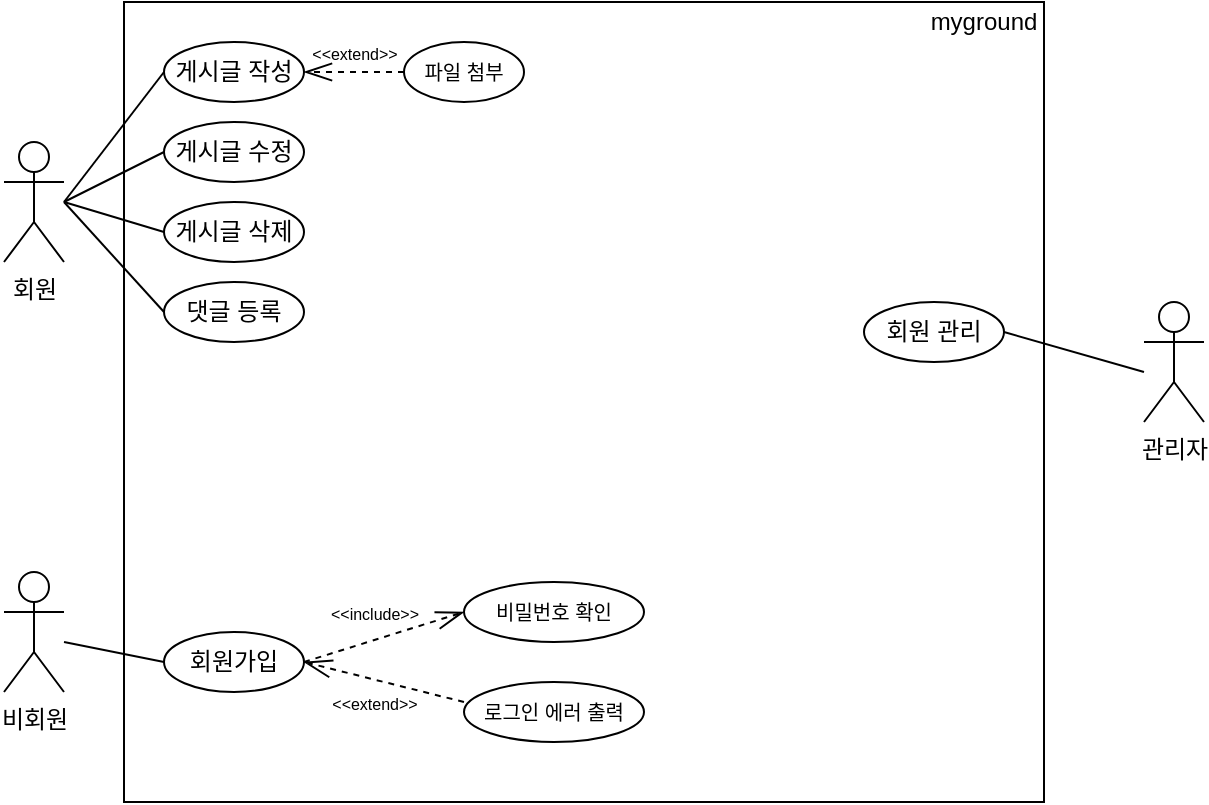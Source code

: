 <mxfile version="21.3.7" type="device">
  <diagram name="Page-1" id="pqZHBYLue5E-2CGR6Sth">
    <mxGraphModel dx="1399" dy="776" grid="1" gridSize="10" guides="1" tooltips="1" connect="1" arrows="1" fold="1" page="1" pageScale="1" pageWidth="850" pageHeight="1100" math="0" shadow="0">
      <root>
        <mxCell id="0" />
        <mxCell id="1" parent="0" />
        <mxCell id="rPPE6D7CYE3MI8lcNoz3-1" value="회원" style="shape=umlActor;verticalLabelPosition=bottom;verticalAlign=top;html=1;outlineConnect=0;" vertex="1" parent="1">
          <mxGeometry x="80" y="270" width="30" height="60" as="geometry" />
        </mxCell>
        <mxCell id="rPPE6D7CYE3MI8lcNoz3-3" value="회원가입" style="ellipse;whiteSpace=wrap;html=1;" vertex="1" parent="1">
          <mxGeometry x="160" y="515" width="70" height="30" as="geometry" />
        </mxCell>
        <mxCell id="rPPE6D7CYE3MI8lcNoz3-4" value="&lt;font style=&quot;font-size: 10px;&quot;&gt;비밀번호 확인&lt;/font&gt;" style="ellipse;whiteSpace=wrap;html=1;" vertex="1" parent="1">
          <mxGeometry x="310" y="490" width="90" height="30" as="geometry" />
        </mxCell>
        <mxCell id="rPPE6D7CYE3MI8lcNoz3-5" value="&lt;font style=&quot;font-size: 10px;&quot;&gt;로그인 에러 출력&lt;/font&gt;" style="ellipse;whiteSpace=wrap;html=1;" vertex="1" parent="1">
          <mxGeometry x="310" y="540" width="90" height="30" as="geometry" />
        </mxCell>
        <mxCell id="rPPE6D7CYE3MI8lcNoz3-7" value="" style="endArrow=openThin;dashed=1;endFill=0;endSize=12;html=1;rounded=0;exitX=1;exitY=0.5;exitDx=0;exitDy=0;entryX=0;entryY=0.5;entryDx=0;entryDy=0;" edge="1" parent="1" source="rPPE6D7CYE3MI8lcNoz3-3" target="rPPE6D7CYE3MI8lcNoz3-4">
          <mxGeometry width="160" relative="1" as="geometry">
            <mxPoint x="220" y="555" as="sourcePoint" />
            <mxPoint x="380" y="555" as="targetPoint" />
          </mxGeometry>
        </mxCell>
        <mxCell id="rPPE6D7CYE3MI8lcNoz3-8" value="" style="endArrow=openThin;dashed=1;endFill=0;endSize=12;html=1;rounded=0;exitX=0;exitY=0.333;exitDx=0;exitDy=0;entryX=1;entryY=0.5;entryDx=0;entryDy=0;exitPerimeter=0;" edge="1" parent="1" source="rPPE6D7CYE3MI8lcNoz3-5" target="rPPE6D7CYE3MI8lcNoz3-3">
          <mxGeometry width="160" relative="1" as="geometry">
            <mxPoint x="240" y="540" as="sourcePoint" />
            <mxPoint x="280" y="520" as="targetPoint" />
          </mxGeometry>
        </mxCell>
        <mxCell id="rPPE6D7CYE3MI8lcNoz3-9" value="&lt;font style=&quot;font-size: 8px;&quot;&gt;&amp;lt;&amp;lt;include&amp;gt;&amp;gt;&lt;/font&gt;" style="text;html=1;align=center;verticalAlign=middle;resizable=0;points=[];autosize=1;strokeColor=none;fillColor=none;" vertex="1" parent="1">
          <mxGeometry x="230" y="490" width="70" height="30" as="geometry" />
        </mxCell>
        <mxCell id="rPPE6D7CYE3MI8lcNoz3-10" value="&lt;font style=&quot;font-size: 8px;&quot;&gt;&amp;lt;&amp;lt;extend&amp;gt;&amp;gt;&lt;/font&gt;" style="text;html=1;align=center;verticalAlign=middle;resizable=0;points=[];autosize=1;strokeColor=none;fillColor=none;" vertex="1" parent="1">
          <mxGeometry x="230" y="535" width="70" height="30" as="geometry" />
        </mxCell>
        <mxCell id="rPPE6D7CYE3MI8lcNoz3-11" value="게시글 작성" style="ellipse;whiteSpace=wrap;html=1;" vertex="1" parent="1">
          <mxGeometry x="160" y="220" width="70" height="30" as="geometry" />
        </mxCell>
        <mxCell id="rPPE6D7CYE3MI8lcNoz3-12" value="게시글 수정" style="ellipse;whiteSpace=wrap;html=1;" vertex="1" parent="1">
          <mxGeometry x="160" y="260" width="70" height="30" as="geometry" />
        </mxCell>
        <mxCell id="rPPE6D7CYE3MI8lcNoz3-13" value="게시글 삭제" style="ellipse;whiteSpace=wrap;html=1;" vertex="1" parent="1">
          <mxGeometry x="160" y="300" width="70" height="30" as="geometry" />
        </mxCell>
        <mxCell id="rPPE6D7CYE3MI8lcNoz3-14" value="&lt;font style=&quot;font-size: 10px;&quot;&gt;파일 첨부&lt;/font&gt;" style="ellipse;whiteSpace=wrap;html=1;" vertex="1" parent="1">
          <mxGeometry x="280" y="220" width="60" height="30" as="geometry" />
        </mxCell>
        <mxCell id="rPPE6D7CYE3MI8lcNoz3-15" value="" style="endArrow=openThin;dashed=1;endFill=0;endSize=12;html=1;rounded=0;exitX=0;exitY=0.5;exitDx=0;exitDy=0;entryX=1;entryY=0.5;entryDx=0;entryDy=0;" edge="1" parent="1" source="rPPE6D7CYE3MI8lcNoz3-14" target="rPPE6D7CYE3MI8lcNoz3-11">
          <mxGeometry width="160" relative="1" as="geometry">
            <mxPoint x="240" y="240" as="sourcePoint" />
            <mxPoint x="230" y="230" as="targetPoint" />
          </mxGeometry>
        </mxCell>
        <mxCell id="rPPE6D7CYE3MI8lcNoz3-16" value="&lt;font style=&quot;font-size: 8px;&quot;&gt;&amp;lt;&amp;lt;extend&amp;gt;&amp;gt;&lt;/font&gt;" style="text;html=1;align=center;verticalAlign=middle;resizable=0;points=[];autosize=1;strokeColor=none;fillColor=none;" vertex="1" parent="1">
          <mxGeometry x="220" y="210" width="70" height="30" as="geometry" />
        </mxCell>
        <mxCell id="rPPE6D7CYE3MI8lcNoz3-17" value="댓글 등록" style="ellipse;whiteSpace=wrap;html=1;" vertex="1" parent="1">
          <mxGeometry x="160" y="340" width="70" height="30" as="geometry" />
        </mxCell>
        <mxCell id="rPPE6D7CYE3MI8lcNoz3-19" value="비회원" style="shape=umlActor;verticalLabelPosition=bottom;verticalAlign=top;html=1;outlineConnect=0;" vertex="1" parent="1">
          <mxGeometry x="80" y="485" width="30" height="60" as="geometry" />
        </mxCell>
        <mxCell id="rPPE6D7CYE3MI8lcNoz3-20" value="" style="rounded=0;whiteSpace=wrap;html=1;fillColor=none;" vertex="1" parent="1">
          <mxGeometry x="140" y="200" width="460" height="400" as="geometry" />
        </mxCell>
        <mxCell id="rPPE6D7CYE3MI8lcNoz3-23" value="관리자" style="shape=umlActor;verticalLabelPosition=bottom;verticalAlign=top;html=1;outlineConnect=0;" vertex="1" parent="1">
          <mxGeometry x="650" y="350" width="30" height="60" as="geometry" />
        </mxCell>
        <mxCell id="rPPE6D7CYE3MI8lcNoz3-25" value="회원 관리" style="ellipse;whiteSpace=wrap;html=1;" vertex="1" parent="1">
          <mxGeometry x="510" y="350" width="70" height="30" as="geometry" />
        </mxCell>
        <mxCell id="rPPE6D7CYE3MI8lcNoz3-27" value="" style="endArrow=none;html=1;rounded=0;exitX=1;exitY=0.5;exitDx=0;exitDy=0;" edge="1" parent="1" source="rPPE6D7CYE3MI8lcNoz3-25">
          <mxGeometry width="50" height="50" relative="1" as="geometry">
            <mxPoint x="600" y="435" as="sourcePoint" />
            <mxPoint x="650" y="385" as="targetPoint" />
          </mxGeometry>
        </mxCell>
        <mxCell id="rPPE6D7CYE3MI8lcNoz3-28" value="" style="endArrow=none;html=1;rounded=0;exitX=1;exitY=0.5;exitDx=0;exitDy=0;entryX=0;entryY=0.5;entryDx=0;entryDy=0;" edge="1" parent="1" target="rPPE6D7CYE3MI8lcNoz3-11">
          <mxGeometry width="50" height="50" relative="1" as="geometry">
            <mxPoint x="110" y="300" as="sourcePoint" />
            <mxPoint x="130" y="160" as="targetPoint" />
          </mxGeometry>
        </mxCell>
        <mxCell id="rPPE6D7CYE3MI8lcNoz3-29" value="" style="endArrow=none;html=1;rounded=0;entryX=0;entryY=0.5;entryDx=0;entryDy=0;" edge="1" parent="1" target="rPPE6D7CYE3MI8lcNoz3-12">
          <mxGeometry width="50" height="50" relative="1" as="geometry">
            <mxPoint x="110" y="300" as="sourcePoint" />
            <mxPoint x="170" y="245" as="targetPoint" />
          </mxGeometry>
        </mxCell>
        <mxCell id="rPPE6D7CYE3MI8lcNoz3-30" value="" style="endArrow=none;html=1;rounded=0;entryX=0;entryY=0.5;entryDx=0;entryDy=0;" edge="1" parent="1" target="rPPE6D7CYE3MI8lcNoz3-13">
          <mxGeometry width="50" height="50" relative="1" as="geometry">
            <mxPoint x="110" y="300" as="sourcePoint" />
            <mxPoint x="180" y="255" as="targetPoint" />
          </mxGeometry>
        </mxCell>
        <mxCell id="rPPE6D7CYE3MI8lcNoz3-31" value="" style="endArrow=none;html=1;rounded=0;entryX=0;entryY=0.5;entryDx=0;entryDy=0;" edge="1" parent="1" target="rPPE6D7CYE3MI8lcNoz3-17">
          <mxGeometry width="50" height="50" relative="1" as="geometry">
            <mxPoint x="110" y="300" as="sourcePoint" />
            <mxPoint x="190" y="265" as="targetPoint" />
          </mxGeometry>
        </mxCell>
        <mxCell id="rPPE6D7CYE3MI8lcNoz3-32" value="" style="endArrow=none;html=1;rounded=0;exitX=1;exitY=0.5;exitDx=0;exitDy=0;entryX=0;entryY=0.5;entryDx=0;entryDy=0;" edge="1" parent="1" target="rPPE6D7CYE3MI8lcNoz3-3">
          <mxGeometry width="50" height="50" relative="1" as="geometry">
            <mxPoint x="110" y="520" as="sourcePoint" />
            <mxPoint x="160" y="455" as="targetPoint" />
          </mxGeometry>
        </mxCell>
        <mxCell id="rPPE6D7CYE3MI8lcNoz3-33" value="myground" style="text;html=1;strokeColor=none;fillColor=none;align=center;verticalAlign=middle;whiteSpace=wrap;rounded=0;" vertex="1" parent="1">
          <mxGeometry x="540" y="200" width="60" height="20" as="geometry" />
        </mxCell>
      </root>
    </mxGraphModel>
  </diagram>
</mxfile>
